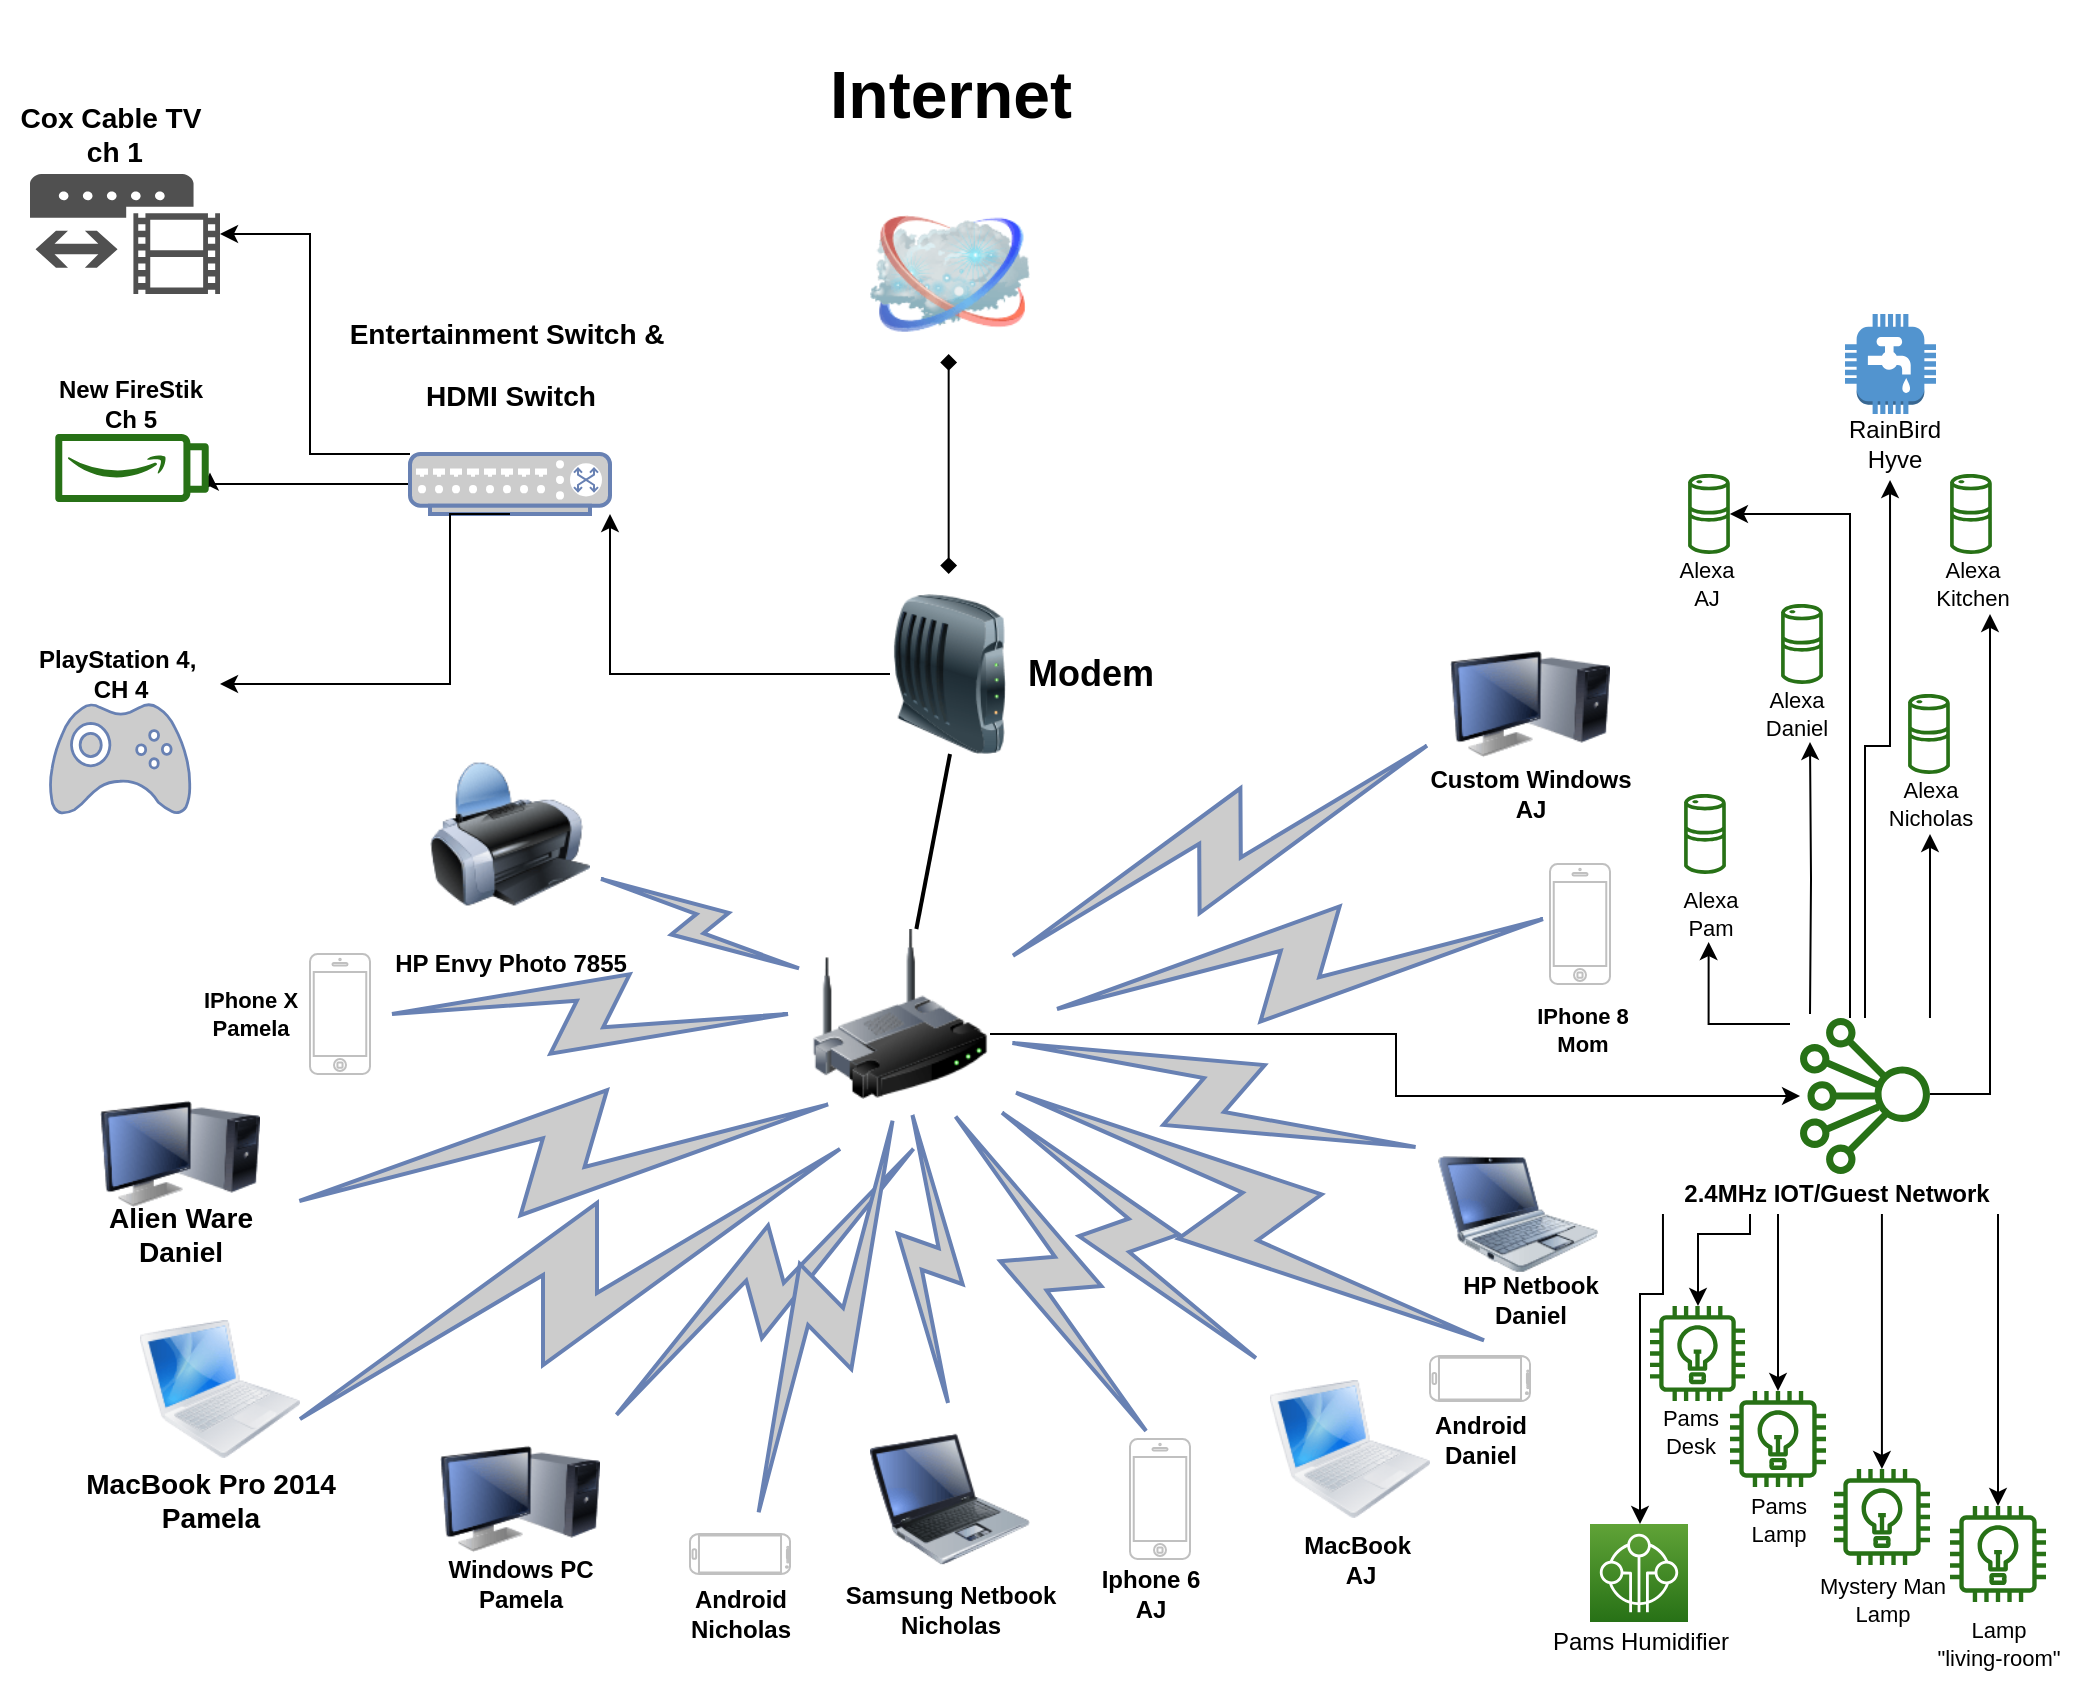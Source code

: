 <mxfile version="14.6.5" type="github">
  <diagram name="Page-1" id="55a83fd1-7818-8e21-69c5-c3457e3827bb">
    <mxGraphModel dx="868" dy="450" grid="1" gridSize="10" guides="1" tooltips="1" connect="1" arrows="1" fold="1" page="1" pageScale="1" pageWidth="1100" pageHeight="850" background="#ffffff" math="0" shadow="0">
      <root>
        <mxCell id="0" />
        <mxCell id="1" parent="0" />
        <mxCell id="69ecfefc5c41e42c-18" style="edgeStyle=none;rounded=0;html=1;labelBackgroundColor=none;endArrow=none;strokeWidth=2;fontFamily=Verdana;fontSize=22" parent="1" source="69ecfefc5c41e42c-1" edge="1">
          <mxGeometry relative="1" as="geometry">
            <mxPoint x="520" y="390" as="targetPoint" />
          </mxGeometry>
        </mxCell>
        <mxCell id="n9olnESUbjl3bB3hCqBm-99" style="edgeStyle=orthogonalEdgeStyle;rounded=0;orthogonalLoop=1;jettySize=auto;html=1;fontSize=11;" parent="1" source="69ecfefc5c41e42c-1" target="n9olnESUbjl3bB3hCqBm-83" edge="1">
          <mxGeometry relative="1" as="geometry">
            <Array as="points">
              <mxPoint x="743" y="530" />
              <mxPoint x="743" y="561" />
            </Array>
          </mxGeometry>
        </mxCell>
        <mxCell id="69ecfefc5c41e42c-1" value="" style="image;html=1;labelBackgroundColor=#ffffff;image=img/lib/clip_art/networking/Wireless_Router_128x128.png;rounded=1;shadow=0;comic=0;strokeWidth=2;fontSize=22" parent="1" vertex="1">
          <mxGeometry x="450" y="477.5" width="90" height="85" as="geometry" />
        </mxCell>
        <mxCell id="n9olnESUbjl3bB3hCqBm-50" value="" style="edgeStyle=orthogonalEdgeStyle;rounded=0;orthogonalLoop=1;jettySize=auto;html=1;verticalAlign=middle;startArrow=diamond;startFill=1;endArrow=diamond;endFill=1;" parent="1" edge="1">
          <mxGeometry relative="1" as="geometry">
            <mxPoint x="519.33" y="190" as="sourcePoint" />
            <mxPoint x="519.33" y="300" as="targetPoint" />
          </mxGeometry>
        </mxCell>
        <mxCell id="69ecfefc5c41e42c-6" value="&lt;h3 style=&quot;font-size: 12px ; line-height: 100%&quot;&gt;HP Envy Photo 7855&lt;/h3&gt;" style="image;html=1;labelBackgroundColor=#ffffff;image=img/lib/clip_art/computers/Printer_128x128.png;rounded=1;shadow=0;comic=0;strokeWidth=2;fontSize=22;align=center;" parent="1" vertex="1">
          <mxGeometry x="260" y="390" width="80" height="80" as="geometry" />
        </mxCell>
        <mxCell id="69ecfefc5c41e42c-11" value="" style="html=1;fillColor=#CCCCCC;strokeColor=#6881B3;gradientColor=none;gradientDirection=north;strokeWidth=2;shape=mxgraph.networks.comm_link_edge;html=1;labelBackgroundColor=none;endArrow=none;fontFamily=Verdana;fontSize=22;fontColor=#000000;" parent="1" target="69ecfefc5c41e42c-1" edge="1">
          <mxGeometry width="100" height="100" relative="1" as="geometry">
            <mxPoint x="340" y="450" as="sourcePoint" />
            <mxPoint x="410" y="310" as="targetPoint" />
          </mxGeometry>
        </mxCell>
        <mxCell id="69ecfefc5c41e42c-12" value="" style="html=1;fillColor=#CCCCCC;strokeColor=#6881B3;gradientColor=none;gradientDirection=north;strokeWidth=2;shape=mxgraph.networks.comm_link_edge;html=1;labelBackgroundColor=none;endArrow=none;fontFamily=Verdana;fontSize=22;fontColor=#000000;fontStyle=1;" parent="1" source="n9olnESUbjl3bB3hCqBm-35" target="69ecfefc5c41e42c-1" edge="1">
          <mxGeometry width="100" height="100" relative="1" as="geometry">
            <mxPoint x="240" y="678.125" as="sourcePoint" />
            <mxPoint x="480" y="528.043" as="targetPoint" />
            <Array as="points">
              <mxPoint x="330" y="570" />
              <mxPoint x="480" y="550" />
            </Array>
          </mxGeometry>
        </mxCell>
        <mxCell id="69ecfefc5c41e42c-14" value="" style="html=1;fillColor=#CCCCCC;strokeColor=#6881B3;gradientColor=none;gradientDirection=north;strokeWidth=2;shape=mxgraph.networks.comm_link_edge;html=1;labelBackgroundColor=none;endArrow=none;fontFamily=Verdana;fontSize=22;fontColor=#000000;" parent="1" source="n9olnESUbjl3bB3hCqBm-38" edge="1">
          <mxGeometry width="100" height="100" relative="1" as="geometry">
            <mxPoint x="544.894" y="720" as="sourcePoint" />
            <mxPoint x="510" y="580" as="targetPoint" />
            <Array as="points">
              <mxPoint x="400" y="680" />
              <mxPoint x="470" y="610" />
            </Array>
          </mxGeometry>
        </mxCell>
        <mxCell id="69ecfefc5c41e42c-15" value="" style="html=1;fillColor=#CCCCCC;strokeColor=#6881B3;gradientColor=none;gradientDirection=north;strokeWidth=2;shape=mxgraph.networks.comm_link_edge;html=1;labelBackgroundColor=none;endArrow=none;fontFamily=Verdana;fontSize=22;fontColor=#000000;exitX=0.5;exitY=0;exitDx=0;exitDy=0;" parent="1" source="n9olnESUbjl3bB3hCqBm-40" target="69ecfefc5c41e42c-1" edge="1">
          <mxGeometry width="100" height="100" relative="1" as="geometry">
            <mxPoint x="550" y="736.772" as="sourcePoint" />
            <mxPoint x="370" y="600.002" as="targetPoint" />
          </mxGeometry>
        </mxCell>
        <mxCell id="69ecfefc5c41e42c-16" value="" style="html=1;fillColor=#CCCCCC;strokeColor=#6881B3;gradientColor=none;gradientDirection=north;strokeWidth=2;shape=mxgraph.networks.comm_link_edge;html=1;labelBackgroundColor=none;endArrow=none;fontFamily=Verdana;fontSize=22;fontColor=#000000;" parent="1" source="n9olnESUbjl3bB3hCqBm-42" target="69ecfefc5c41e42c-1" edge="1">
          <mxGeometry width="100" height="100" relative="1" as="geometry">
            <mxPoint x="810" y="582.121" as="sourcePoint" />
            <mxPoint x="520" y="568.043" as="targetPoint" />
            <Array as="points" />
          </mxGeometry>
        </mxCell>
        <mxCell id="69ecfefc5c41e42c-17" value="" style="html=1;fillColor=#CCCCCC;strokeColor=#6881B3;gradientColor=none;gradientDirection=north;strokeWidth=2;shape=mxgraph.networks.comm_link_edge;html=1;labelBackgroundColor=none;endArrow=none;fontFamily=Verdana;fontSize=22;fontColor=#000000;exitX=0;exitY=0.117;exitDx=0;exitDy=0;exitPerimeter=0;" parent="1" source="n9olnESUbjl3bB3hCqBm-44" target="69ecfefc5c41e42c-1" edge="1">
          <mxGeometry width="100" height="100" relative="1" as="geometry">
            <mxPoint x="820" y="467.647" as="sourcePoint" />
            <mxPoint x="530" y="578.043" as="targetPoint" />
          </mxGeometry>
        </mxCell>
        <mxCell id="n9olnESUbjl3bB3hCqBm-1" value="" style="image;html=1;image=img/lib/clip_art/networking/Modem_128x128.png" parent="1" vertex="1">
          <mxGeometry x="480" y="310" width="80" height="80" as="geometry" />
        </mxCell>
        <mxCell id="n9olnESUbjl3bB3hCqBm-2" value="&lt;h2 style=&quot;text-align: right&quot;&gt;Modem&lt;/h2&gt;" style="text;html=1;resizable=0;autosize=1;align=center;verticalAlign=middle;points=[];fillColor=none;strokeColor=none;rounded=0;" parent="1" vertex="1">
          <mxGeometry x="550" y="325" width="80" height="50" as="geometry" />
        </mxCell>
        <mxCell id="n9olnESUbjl3bB3hCqBm-20" value="" style="edgeStyle=orthogonalEdgeStyle;rounded=0;orthogonalLoop=1;jettySize=auto;html=1;" parent="1" source="n9olnESUbjl3bB3hCqBm-4" edge="1">
          <mxGeometry relative="1" as="geometry">
            <mxPoint x="150" y="249.3" as="targetPoint" />
            <Array as="points">
              <mxPoint x="150" y="255" />
            </Array>
          </mxGeometry>
        </mxCell>
        <mxCell id="n9olnESUbjl3bB3hCqBm-4" value="" style="fontColor=#0066CC;verticalAlign=top;verticalLabelPosition=bottom;labelPosition=center;align=center;html=1;outlineConnect=0;fillColor=#CCCCCC;strokeColor=#6881B3;gradientColor=none;gradientDirection=north;strokeWidth=2;shape=mxgraph.networks.switch;" parent="1" vertex="1">
          <mxGeometry x="250" y="240" width="100" height="30" as="geometry" />
        </mxCell>
        <mxCell id="n9olnESUbjl3bB3hCqBm-16" value="" style="edgeStyle=orthogonalEdgeStyle;rounded=0;orthogonalLoop=1;jettySize=auto;html=1;exitX=0.5;exitY=1;exitDx=0;exitDy=0;exitPerimeter=0;" parent="1" source="n9olnESUbjl3bB3hCqBm-4" target="n9olnESUbjl3bB3hCqBm-15" edge="1">
          <mxGeometry relative="1" as="geometry">
            <mxPoint x="300" y="280" as="sourcePoint" />
            <Array as="points">
              <mxPoint x="270" y="270" />
              <mxPoint x="270" y="355" />
            </Array>
          </mxGeometry>
        </mxCell>
        <mxCell id="n9olnESUbjl3bB3hCqBm-28" value="" style="edgeStyle=orthogonalEdgeStyle;rounded=0;orthogonalLoop=1;jettySize=auto;html=1;" parent="1" source="n9olnESUbjl3bB3hCqBm-4" target="n9olnESUbjl3bB3hCqBm-25" edge="1">
          <mxGeometry relative="1" as="geometry">
            <mxPoint x="300" y="75" as="targetPoint" />
            <Array as="points">
              <mxPoint x="200" y="240" />
              <mxPoint x="200" y="130" />
            </Array>
          </mxGeometry>
        </mxCell>
        <mxCell id="n9olnESUbjl3bB3hCqBm-5" value="&lt;h3&gt;Entertainment Switch &amp;amp;&amp;nbsp;&lt;/h3&gt;&lt;h3&gt;HDMI Switch&lt;/h3&gt;" style="text;html=1;resizable=0;autosize=1;align=center;verticalAlign=middle;points=[];fillColor=none;strokeColor=none;rounded=0;" parent="1" vertex="1">
          <mxGeometry x="210" y="155" width="180" height="80" as="geometry" />
        </mxCell>
        <mxCell id="n9olnESUbjl3bB3hCqBm-11" value="" style="edgeStyle=orthogonalEdgeStyle;rounded=0;orthogonalLoop=1;jettySize=auto;html=1;" parent="1" source="n9olnESUbjl3bB3hCqBm-8" target="n9olnESUbjl3bB3hCqBm-4" edge="1">
          <mxGeometry relative="1" as="geometry">
            <Array as="points">
              <mxPoint x="350" y="350" />
            </Array>
          </mxGeometry>
        </mxCell>
        <mxCell id="n9olnESUbjl3bB3hCqBm-8" value="&lt;h3&gt;&lt;br&gt;&lt;/h3&gt;" style="text;html=1;resizable=0;autosize=1;align=center;verticalAlign=middle;points=[];fillColor=none;strokeColor=none;rounded=0;" parent="1" vertex="1">
          <mxGeometry x="490" y="325" width="20" height="50" as="geometry" />
        </mxCell>
        <mxCell id="n9olnESUbjl3bB3hCqBm-10" value="&lt;h3&gt;&lt;br&gt;&lt;/h3&gt;" style="text;html=1;resizable=0;autosize=1;align=center;verticalAlign=middle;points=[];fillColor=none;strokeColor=none;rounded=0;" parent="1" vertex="1">
          <mxGeometry x="390" y="325" width="20" height="50" as="geometry" />
        </mxCell>
        <mxCell id="n9olnESUbjl3bB3hCqBm-13" value="" style="fontColor=#0066CC;verticalAlign=top;verticalLabelPosition=bottom;labelPosition=center;align=center;html=1;outlineConnect=0;fillColor=#CCCCCC;strokeColor=#6881B3;gradientColor=none;gradientDirection=north;strokeWidth=2;shape=mxgraph.networks.gamepad;" parent="1" vertex="1">
          <mxGeometry x="70" y="365" width="70" height="55" as="geometry" />
        </mxCell>
        <mxCell id="n9olnESUbjl3bB3hCqBm-15" value="&lt;h4&gt;PlayStation 4,&amp;nbsp;&lt;br&gt;CH 4&lt;/h4&gt;" style="text;html=1;resizable=0;autosize=1;align=center;verticalAlign=middle;points=[];fillColor=none;strokeColor=none;rounded=0;" parent="1" vertex="1">
          <mxGeometry x="55" y="315" width="100" height="70" as="geometry" />
        </mxCell>
        <mxCell id="n9olnESUbjl3bB3hCqBm-22" value="" style="outlineConnect=0;fontColor=#232F3E;gradientColor=none;fillColor=#277116;strokeColor=none;dashed=0;verticalLabelPosition=bottom;verticalAlign=top;align=center;html=1;fontSize=12;fontStyle=0;aspect=fixed;pointerEvents=1;shape=mxgraph.aws4.firetv_stick;" parent="1" vertex="1">
          <mxGeometry x="72" y="230" width="78" height="34" as="geometry" />
        </mxCell>
        <mxCell id="n9olnESUbjl3bB3hCqBm-23" value="&lt;h4&gt;&lt;/h4&gt;&lt;h4&gt;New FireStik&lt;br&gt;Ch 5&lt;/h4&gt;" style="text;html=1;resizable=0;autosize=1;align=center;verticalAlign=middle;points=[];fillColor=none;strokeColor=none;rounded=0;" parent="1" vertex="1">
          <mxGeometry x="65" y="180" width="90" height="70" as="geometry" />
        </mxCell>
        <mxCell id="n9olnESUbjl3bB3hCqBm-25" value="" style="pointerEvents=1;shadow=0;dashed=0;html=1;strokeColor=none;fillColor=#505050;labelPosition=center;verticalLabelPosition=bottom;verticalAlign=top;outlineConnect=0;align=center;shape=mxgraph.office.devices.video_gateway;" parent="1" vertex="1">
          <mxGeometry x="60" y="100" width="95" height="60" as="geometry" />
        </mxCell>
        <mxCell id="n9olnESUbjl3bB3hCqBm-26" value="&lt;h3&gt;Cox Cable TV&lt;br&gt;&amp;nbsp;ch 1&lt;/h3&gt;" style="text;html=1;resizable=0;autosize=1;align=center;verticalAlign=middle;points=[];fillColor=none;strokeColor=none;rounded=0;" parent="1" vertex="1">
          <mxGeometry x="45" y="50" width="110" height="60" as="geometry" />
        </mxCell>
        <mxCell id="n9olnESUbjl3bB3hCqBm-33" value="" style="image;html=1;image=img/lib/clip_art/computers/Monitor_Tower_128x128.png;align=center;" parent="1" vertex="1">
          <mxGeometry x="95" y="550" width="80" height="80" as="geometry" />
        </mxCell>
        <mxCell id="n9olnESUbjl3bB3hCqBm-35" value="&lt;h3&gt;Alien Ware&lt;br&gt;Daniel&lt;/h3&gt;" style="text;html=1;resizable=0;autosize=1;align=center;verticalAlign=middle;points=[];fillColor=none;strokeColor=none;rounded=0;" parent="1" vertex="1">
          <mxGeometry x="90" y="600" width="90" height="60" as="geometry" />
        </mxCell>
        <mxCell id="n9olnESUbjl3bB3hCqBm-36" value="" style="image;html=1;image=img/lib/clip_art/computers/MacBook_128x128.png;align=center;" parent="1" vertex="1">
          <mxGeometry x="115" y="667.5" width="80" height="80" as="geometry" />
        </mxCell>
        <mxCell id="n9olnESUbjl3bB3hCqBm-37" value="&lt;h3&gt;MacBook Pro 2014&lt;br&gt;Pamela&lt;/h3&gt;" style="text;html=1;resizable=0;autosize=1;align=center;verticalAlign=middle;points=[];fillColor=none;strokeColor=none;rounded=0;" parent="1" vertex="1">
          <mxGeometry x="80" y="732.5" width="140" height="60" as="geometry" />
        </mxCell>
        <mxCell id="n9olnESUbjl3bB3hCqBm-38" value="" style="image;html=1;image=img/lib/clip_art/computers/Monitor_Tower_128x128.png;align=center;" parent="1" vertex="1">
          <mxGeometry x="265" y="722.5" width="80" height="80" as="geometry" />
        </mxCell>
        <mxCell id="n9olnESUbjl3bB3hCqBm-39" value="&lt;h4&gt;Windows PC&lt;br&gt;Pamela&lt;/h4&gt;" style="text;html=1;resizable=0;autosize=1;align=center;verticalAlign=middle;points=[];fillColor=none;strokeColor=none;rounded=0;" parent="1" vertex="1">
          <mxGeometry x="260" y="770" width="90" height="70" as="geometry" />
        </mxCell>
        <mxCell id="n9olnESUbjl3bB3hCqBm-40" value="" style="image;html=1;image=img/lib/clip_art/computers/Laptop_128x128.png;align=center;" parent="1" vertex="1">
          <mxGeometry x="480" y="722.5" width="80" height="80" as="geometry" />
        </mxCell>
        <mxCell id="n9olnESUbjl3bB3hCqBm-41" value="&lt;h4&gt;Samsung Netbook&lt;br&gt;Nicholas&lt;/h4&gt;" style="text;html=1;resizable=0;autosize=1;align=center;verticalAlign=middle;points=[];fillColor=none;strokeColor=none;rounded=0;" parent="1" vertex="1">
          <mxGeometry x="460" y="782.5" width="120" height="70" as="geometry" />
        </mxCell>
        <mxCell id="n9olnESUbjl3bB3hCqBm-42" value="" style="image;html=1;image=img/lib/clip_art/computers/MacBook_128x128.png;align=center;" parent="1" vertex="1">
          <mxGeometry x="680" y="697.5" width="80" height="80" as="geometry" />
        </mxCell>
        <mxCell id="n9olnESUbjl3bB3hCqBm-43" value="&lt;h4&gt;MacBook&amp;nbsp;&lt;br&gt;AJ&lt;/h4&gt;" style="text;html=1;resizable=0;autosize=1;align=center;verticalAlign=middle;points=[];fillColor=none;strokeColor=none;rounded=0;" parent="1" vertex="1">
          <mxGeometry x="690" y="757.5" width="70" height="70" as="geometry" />
        </mxCell>
        <mxCell id="n9olnESUbjl3bB3hCqBm-44" value="" style="image;html=1;image=img/lib/clip_art/computers/Netbook_128x128.png;align=center;" parent="1" vertex="1">
          <mxGeometry x="764" y="580" width="80" height="80" as="geometry" />
        </mxCell>
        <mxCell id="n9olnESUbjl3bB3hCqBm-45" value="&lt;h4&gt;HP Netbook&lt;br&gt;Daniel&lt;/h4&gt;" style="text;html=1;resizable=0;autosize=1;align=center;verticalAlign=middle;points=[];fillColor=none;strokeColor=none;rounded=0;" parent="1" vertex="1">
          <mxGeometry x="770" y="627.5" width="80" height="70" as="geometry" />
        </mxCell>
        <mxCell id="n9olnESUbjl3bB3hCqBm-46" value="" style="html=1;fillColor=#CCCCCC;strokeColor=#6881B3;gradientColor=none;gradientDirection=north;strokeWidth=2;shape=mxgraph.networks.comm_link_edge;html=1;labelBackgroundColor=none;endArrow=none;fontFamily=Verdana;fontSize=22;fontColor=#000000;" parent="1" target="69ecfefc5c41e42c-1" edge="1">
          <mxGeometry width="100" height="100" relative="1" as="geometry">
            <mxPoint x="770" y="380" as="sourcePoint" />
            <mxPoint x="540" y="485.003" as="targetPoint" />
            <Array as="points">
              <mxPoint x="630" y="450" />
            </Array>
          </mxGeometry>
        </mxCell>
        <mxCell id="n9olnESUbjl3bB3hCqBm-47" value="" style="image;html=1;image=img/lib/clip_art/computers/Monitor_Tower_128x128.png;align=center;" parent="1" vertex="1">
          <mxGeometry x="770" y="325" width="80" height="80" as="geometry" />
        </mxCell>
        <mxCell id="n9olnESUbjl3bB3hCqBm-48" value="&lt;h4&gt;Custom Windows&lt;br&gt;AJ&lt;/h4&gt;" style="text;html=1;resizable=0;autosize=1;align=center;verticalAlign=middle;points=[];fillColor=none;strokeColor=none;rounded=0;" parent="1" vertex="1">
          <mxGeometry x="750" y="375" width="120" height="70" as="geometry" />
        </mxCell>
        <mxCell id="n9olnESUbjl3bB3hCqBm-49" value="&lt;h2&gt;Internet&lt;/h2&gt;" style="image;html=1;labelBackgroundColor=#ffffff;image=img/lib/clip_art/networking/Cloud_128x128.png;rounded=1;shadow=0;comic=0;strokeWidth=2;fontSize=22;labelPosition=center;verticalLabelPosition=top;align=center;verticalAlign=bottom;" parent="1" vertex="1">
          <mxGeometry x="480" y="110" width="80" height="80" as="geometry" />
        </mxCell>
        <mxCell id="n9olnESUbjl3bB3hCqBm-53" value="" style="html=1;fillColor=#CCCCCC;strokeColor=#6881B3;gradientColor=none;gradientDirection=north;strokeWidth=2;shape=mxgraph.networks.comm_link_edge;html=1;labelBackgroundColor=none;endArrow=none;fontFamily=Verdana;fontSize=22;fontColor=#000000;entryX=0;entryY=0.5;entryDx=0;entryDy=0;" parent="1" target="69ecfefc5c41e42c-1" edge="1">
          <mxGeometry width="100" height="100" relative="1" as="geometry">
            <mxPoint x="230" y="520" as="sourcePoint" />
            <mxPoint x="470" y="539.999" as="targetPoint" />
            <Array as="points">
              <mxPoint x="240" y="579.21" />
            </Array>
          </mxGeometry>
        </mxCell>
        <mxCell id="n9olnESUbjl3bB3hCqBm-54" value="" style="html=1;verticalLabelPosition=bottom;labelBackgroundColor=#ffffff;verticalAlign=top;shadow=0;dashed=0;strokeWidth=1;shape=mxgraph.ios7.misc.iphone;strokeColor=#c0c0c0;align=center;" parent="1" vertex="1">
          <mxGeometry x="200" y="490" width="30" height="60" as="geometry" />
        </mxCell>
        <mxCell id="n9olnESUbjl3bB3hCqBm-55" value="&lt;h4 style=&quot;font-size: 11px&quot;&gt;&lt;font style=&quot;font-size: 11px&quot;&gt;IPhone X&lt;br&gt;&lt;/font&gt;&lt;font style=&quot;font-size: 11px&quot;&gt;Pamela&lt;/font&gt;&lt;/h4&gt;" style="text;html=1;resizable=0;autosize=1;align=center;verticalAlign=middle;points=[];fillColor=none;strokeColor=none;rounded=0;" parent="1" vertex="1">
          <mxGeometry x="140" y="490" width="60" height="60" as="geometry" />
        </mxCell>
        <mxCell id="n9olnESUbjl3bB3hCqBm-56" value="" style="html=1;fillColor=#CCCCCC;strokeColor=#6881B3;gradientColor=none;gradientDirection=north;strokeWidth=2;shape=mxgraph.networks.comm_link_edge;html=1;labelBackgroundColor=none;endArrow=none;fontFamily=Verdana;fontSize=22;fontColor=#000000;fontStyle=1;" parent="1" edge="1">
          <mxGeometry width="100" height="100" relative="1" as="geometry">
            <mxPoint x="180" y="730" as="sourcePoint" />
            <mxPoint x="480" y="580" as="targetPoint" />
            <Array as="points">
              <mxPoint x="230" y="670" />
              <mxPoint x="270" y="680" />
              <mxPoint x="340" y="660" />
              <mxPoint x="390" y="650" />
              <mxPoint x="480" y="570" />
              <mxPoint x="470" y="570" />
            </Array>
          </mxGeometry>
        </mxCell>
        <mxCell id="n9olnESUbjl3bB3hCqBm-57" value="" style="html=1;fillColor=#CCCCCC;strokeColor=#6881B3;gradientColor=none;gradientDirection=north;strokeWidth=2;shape=mxgraph.networks.comm_link_edge;html=1;labelBackgroundColor=none;endArrow=none;fontFamily=Verdana;fontSize=22;fontColor=#000000;entryX=0.5;entryY=1;entryDx=0;entryDy=0;exitX=0;exitY=0.388;exitDx=0;exitDy=0;exitPerimeter=0;" parent="1" source="n9olnESUbjl3bB3hCqBm-58" target="69ecfefc5c41e42c-1" edge="1">
          <mxGeometry width="100" height="100" relative="1" as="geometry">
            <mxPoint x="400" y="850" as="sourcePoint" />
            <mxPoint x="591.663" y="590" as="targetPoint" />
            <Array as="points">
              <mxPoint x="481.663" y="690" />
              <mxPoint x="551.663" y="620" />
            </Array>
          </mxGeometry>
        </mxCell>
        <mxCell id="n9olnESUbjl3bB3hCqBm-58" value="" style="verticalLabelPosition=bottom;verticalAlign=top;html=1;shadow=0;dashed=0;strokeWidth=1;shape=mxgraph.android.phone2;strokeColor=#c0c0c0;direction=south;align=center;" parent="1" vertex="1">
          <mxGeometry x="390" y="780" width="50" height="20" as="geometry" />
        </mxCell>
        <mxCell id="n9olnESUbjl3bB3hCqBm-60" value="&lt;h4&gt;Android&lt;br&gt;Nicholas&lt;/h4&gt;" style="text;html=1;resizable=0;autosize=1;align=center;verticalAlign=middle;points=[];fillColor=none;strokeColor=none;rounded=0;" parent="1" vertex="1">
          <mxGeometry x="380" y="785" width="70" height="70" as="geometry" />
        </mxCell>
        <mxCell id="n9olnESUbjl3bB3hCqBm-61" value="" style="html=1;verticalLabelPosition=bottom;labelBackgroundColor=#ffffff;verticalAlign=top;shadow=0;dashed=0;strokeWidth=1;shape=mxgraph.ios7.misc.iphone;strokeColor=#c0c0c0;align=center;" parent="1" vertex="1">
          <mxGeometry x="610" y="732.5" width="30" height="60" as="geometry" />
        </mxCell>
        <mxCell id="n9olnESUbjl3bB3hCqBm-62" value="" style="html=1;fillColor=#CCCCCC;strokeColor=#6881B3;gradientColor=none;gradientDirection=north;strokeWidth=2;shape=mxgraph.networks.comm_link_edge;html=1;labelBackgroundColor=none;endArrow=none;fontFamily=Verdana;fontSize=22;fontColor=#000000;exitX=0.444;exitY=0.078;exitDx=0;exitDy=0;exitPerimeter=0;entryX=0.75;entryY=1;entryDx=0;entryDy=0;" parent="1" source="n9olnESUbjl3bB3hCqBm-61" target="69ecfefc5c41e42c-1" edge="1">
          <mxGeometry width="100" height="100" relative="1" as="geometry">
            <mxPoint x="770" y="605" as="sourcePoint" />
            <mxPoint x="530" y="580" as="targetPoint" />
            <Array as="points">
              <mxPoint x="620" y="750" />
            </Array>
          </mxGeometry>
        </mxCell>
        <mxCell id="n9olnESUbjl3bB3hCqBm-63" value="&lt;h4&gt;Iphone 6&lt;br&gt;AJ&lt;/h4&gt;" style="text;html=1;resizable=0;autosize=1;align=center;verticalAlign=middle;points=[];fillColor=none;strokeColor=none;rounded=0;" parent="1" vertex="1">
          <mxGeometry x="590" y="775" width="60" height="70" as="geometry" />
        </mxCell>
        <mxCell id="n9olnESUbjl3bB3hCqBm-65" value="" style="verticalLabelPosition=bottom;verticalAlign=top;html=1;shadow=0;dashed=0;strokeWidth=1;shape=mxgraph.android.phone2;strokeColor=#c0c0c0;direction=south;align=center;" parent="1" vertex="1">
          <mxGeometry x="760" y="691" width="50" height="22.5" as="geometry" />
        </mxCell>
        <mxCell id="n9olnESUbjl3bB3hCqBm-66" value="" style="html=1;fillColor=#CCCCCC;strokeColor=#6881B3;gradientColor=none;gradientDirection=north;strokeWidth=2;shape=mxgraph.networks.comm_link_edge;html=1;labelBackgroundColor=none;endArrow=none;fontFamily=Verdana;fontSize=22;fontColor=#000000;entryX=1;entryY=0.882;entryDx=0;entryDy=0;entryPerimeter=0;" parent="1" target="69ecfefc5c41e42c-1" edge="1">
          <mxGeometry width="100" height="100" relative="1" as="geometry">
            <mxPoint x="800" y="690" as="sourcePoint" />
            <mxPoint x="850" y="400" as="targetPoint" />
            <Array as="points">
              <mxPoint x="816.663" y="520" />
              <mxPoint x="886.663" y="450" />
            </Array>
          </mxGeometry>
        </mxCell>
        <mxCell id="n9olnESUbjl3bB3hCqBm-67" value="&lt;h4&gt;Android&lt;br&gt;Daniel&lt;/h4&gt;" style="text;html=1;resizable=0;autosize=1;align=center;verticalAlign=middle;points=[];fillColor=none;strokeColor=none;rounded=0;" parent="1" vertex="1">
          <mxGeometry x="755" y="697.5" width="60" height="70" as="geometry" />
        </mxCell>
        <mxCell id="n9olnESUbjl3bB3hCqBm-68" value="" style="html=1;fillColor=#CCCCCC;strokeColor=#6881B3;gradientColor=none;gradientDirection=north;strokeWidth=2;shape=mxgraph.networks.comm_link_edge;html=1;labelBackgroundColor=none;endArrow=none;fontFamily=Verdana;fontSize=22;fontColor=#000000;" parent="1" edge="1">
          <mxGeometry width="100" height="100" relative="1" as="geometry">
            <mxPoint x="830" y="470" as="sourcePoint" />
            <mxPoint x="560" y="520" as="targetPoint" />
            <Array as="points">
              <mxPoint x="640" y="485" />
            </Array>
          </mxGeometry>
        </mxCell>
        <mxCell id="n9olnESUbjl3bB3hCqBm-70" value="&lt;h4&gt;IPhone 8&lt;br&gt;Mom&lt;/h4&gt;" style="edgeLabel;html=1;align=center;verticalAlign=middle;resizable=0;points=[];" parent="n9olnESUbjl3bB3hCqBm-68" vertex="1" connectable="0">
          <mxGeometry x="-0.412" y="14" relative="1" as="geometry">
            <mxPoint x="86" y="37" as="offset" />
          </mxGeometry>
        </mxCell>
        <mxCell id="n9olnESUbjl3bB3hCqBm-69" value="" style="html=1;verticalLabelPosition=bottom;labelBackgroundColor=#ffffff;verticalAlign=top;shadow=0;dashed=0;strokeWidth=1;shape=mxgraph.ios7.misc.iphone;strokeColor=#c0c0c0;align=center;" parent="1" vertex="1">
          <mxGeometry x="820" y="445" width="30" height="60" as="geometry" />
        </mxCell>
        <mxCell id="n9olnESUbjl3bB3hCqBm-89" style="edgeStyle=orthogonalEdgeStyle;rounded=0;orthogonalLoop=1;jettySize=auto;html=1;" parent="1" target="n9olnESUbjl3bB3hCqBm-72" edge="1">
          <mxGeometry relative="1" as="geometry">
            <mxPoint x="934" y="620" as="sourcePoint" />
            <Array as="points">
              <mxPoint x="934" y="620" />
              <mxPoint x="934" y="620" />
            </Array>
          </mxGeometry>
        </mxCell>
        <mxCell id="n9olnESUbjl3bB3hCqBm-72" value="" style="outlineConnect=0;fontColor=#232F3E;gradientColor=none;fillColor=#277116;strokeColor=none;dashed=0;verticalLabelPosition=bottom;verticalAlign=top;align=center;html=1;fontSize=12;fontStyle=0;aspect=fixed;pointerEvents=1;shape=mxgraph.aws4.lightbulb;" parent="1" vertex="1">
          <mxGeometry x="910" y="708.5" width="48" height="48" as="geometry" />
        </mxCell>
        <mxCell id="n9olnESUbjl3bB3hCqBm-88" style="edgeStyle=orthogonalEdgeStyle;rounded=0;orthogonalLoop=1;jettySize=auto;html=1;" parent="1" target="n9olnESUbjl3bB3hCqBm-73" edge="1">
          <mxGeometry relative="1" as="geometry">
            <mxPoint x="920" y="620" as="sourcePoint" />
            <Array as="points">
              <mxPoint x="920" y="630" />
              <mxPoint x="894" y="630" />
            </Array>
          </mxGeometry>
        </mxCell>
        <mxCell id="n9olnESUbjl3bB3hCqBm-73" value="" style="outlineConnect=0;fontColor=#232F3E;gradientColor=none;fillColor=#277116;strokeColor=none;dashed=0;verticalLabelPosition=bottom;verticalAlign=top;align=center;html=1;fontSize=12;fontStyle=0;aspect=fixed;pointerEvents=1;shape=mxgraph.aws4.lightbulb;" parent="1" vertex="1">
          <mxGeometry x="870" y="666" width="47.5" height="47.5" as="geometry" />
        </mxCell>
        <mxCell id="n9olnESUbjl3bB3hCqBm-90" style="edgeStyle=orthogonalEdgeStyle;rounded=0;orthogonalLoop=1;jettySize=auto;html=1;exitX=0.638;exitY=1;exitDx=0;exitDy=0;exitPerimeter=0;" parent="1" source="n9olnESUbjl3bB3hCqBm-85" target="n9olnESUbjl3bB3hCqBm-74" edge="1">
          <mxGeometry relative="1" as="geometry">
            <mxPoint x="963" y="620" as="sourcePoint" />
            <Array as="points" />
          </mxGeometry>
        </mxCell>
        <mxCell id="n9olnESUbjl3bB3hCqBm-74" value="" style="outlineConnect=0;fontColor=#232F3E;gradientColor=none;fillColor=#277116;strokeColor=none;dashed=0;verticalLabelPosition=bottom;verticalAlign=top;align=center;html=1;fontSize=12;fontStyle=0;aspect=fixed;pointerEvents=1;shape=mxgraph.aws4.lightbulb;" parent="1" vertex="1">
          <mxGeometry x="962" y="747.5" width="48" height="48" as="geometry" />
        </mxCell>
        <mxCell id="n9olnESUbjl3bB3hCqBm-75" value="" style="outlineConnect=0;fontColor=#232F3E;gradientColor=none;fillColor=#277116;strokeColor=none;dashed=0;verticalLabelPosition=bottom;verticalAlign=top;align=center;html=1;fontSize=12;fontStyle=0;aspect=fixed;pointerEvents=1;shape=mxgraph.aws4.lightbulb;" parent="1" vertex="1">
          <mxGeometry x="1020" y="766" width="48" height="48" as="geometry" />
        </mxCell>
        <mxCell id="n9olnESUbjl3bB3hCqBm-107" value="" style="edgeStyle=orthogonalEdgeStyle;rounded=0;orthogonalLoop=1;jettySize=auto;html=1;fontSize=11;entryX=0.483;entryY=0.967;entryDx=0;entryDy=0;entryPerimeter=0;" parent="1" target="n9olnESUbjl3bB3hCqBm-117" edge="1">
          <mxGeometry relative="1" as="geometry">
            <mxPoint x="940" y="525" as="sourcePoint" />
            <mxPoint x="899" y="490" as="targetPoint" />
            <Array as="points">
              <mxPoint x="899" y="525" />
            </Array>
          </mxGeometry>
        </mxCell>
        <mxCell id="n9olnESUbjl3bB3hCqBm-79" value="" style="outlineConnect=0;fontColor=#232F3E;gradientColor=none;fillColor=#277116;strokeColor=none;dashed=0;verticalLabelPosition=bottom;verticalAlign=top;align=center;html=1;fontSize=12;fontStyle=0;aspect=fixed;pointerEvents=1;shape=mxgraph.aws4.echo;" parent="1" vertex="1">
          <mxGeometry x="887" y="410.02" width="21" height="39.95" as="geometry" />
        </mxCell>
        <mxCell id="n9olnESUbjl3bB3hCqBm-80" value="" style="outlineConnect=0;fontColor=#232F3E;gradientColor=none;fillColor=#277116;strokeColor=none;dashed=0;verticalLabelPosition=bottom;verticalAlign=top;align=center;html=1;fontSize=12;fontStyle=0;aspect=fixed;pointerEvents=1;shape=mxgraph.aws4.echo;" parent="1" vertex="1">
          <mxGeometry x="999" y="360" width="21" height="39.95" as="geometry" />
        </mxCell>
        <mxCell id="n9olnESUbjl3bB3hCqBm-101" value="" style="edgeStyle=orthogonalEdgeStyle;rounded=0;orthogonalLoop=1;jettySize=auto;html=1;fontSize=11;exitX=-0.006;exitY=1;exitDx=0;exitDy=0;exitPerimeter=0;" parent="1" source="n9olnESUbjl3bB3hCqBm-85" target="n9olnESUbjl3bB3hCqBm-81" edge="1">
          <mxGeometry relative="1" as="geometry">
            <Array as="points">
              <mxPoint x="877" y="660" />
              <mxPoint x="865" y="660" />
            </Array>
          </mxGeometry>
        </mxCell>
        <mxCell id="n9olnESUbjl3bB3hCqBm-81" value="" style="points=[[0,0,0],[0.25,0,0],[0.5,0,0],[0.75,0,0],[1,0,0],[0,1,0],[0.25,1,0],[0.5,1,0],[0.75,1,0],[1,1,0],[0,0.25,0],[0,0.5,0],[0,0.75,0],[1,0.25,0],[1,0.5,0],[1,0.75,0]];outlineConnect=0;fontColor=#232F3E;gradientColor=#60A337;gradientDirection=north;fillColor=#277116;strokeColor=#ffffff;dashed=0;verticalLabelPosition=bottom;verticalAlign=top;align=center;html=1;fontSize=12;fontStyle=0;aspect=fixed;shape=mxgraph.aws4.resourceIcon;resIcon=mxgraph.aws4.internet_of_things;" parent="1" vertex="1">
          <mxGeometry x="840" y="775" width="49" height="49" as="geometry" />
        </mxCell>
        <mxCell id="n9olnESUbjl3bB3hCqBm-83" value="" style="outlineConnect=0;fontColor=#232F3E;gradientColor=none;fillColor=#277116;strokeColor=none;dashed=0;verticalLabelPosition=bottom;verticalAlign=top;align=center;html=1;fontSize=12;fontStyle=0;aspect=fixed;pointerEvents=1;shape=mxgraph.aws4.iot_analytics_channel;" parent="1" vertex="1">
          <mxGeometry x="945" y="522" width="65" height="78" as="geometry" />
        </mxCell>
        <mxCell id="n9olnESUbjl3bB3hCqBm-87" value="Pams Humidifier" style="text;html=1;resizable=0;autosize=1;align=center;verticalAlign=middle;points=[];fillColor=none;strokeColor=none;rounded=0;" parent="1" vertex="1">
          <mxGeometry x="815" y="824" width="100" height="20" as="geometry" />
        </mxCell>
        <mxCell id="n9olnESUbjl3bB3hCqBm-92" value="Pams&lt;br style=&quot;font-size: 11px;&quot;&gt;Desk" style="text;html=1;resizable=0;autosize=1;align=center;verticalAlign=middle;points=[];fillColor=none;strokeColor=none;rounded=0;fontSize=11;" parent="1" vertex="1">
          <mxGeometry x="870" y="713.5" width="40" height="30" as="geometry" />
        </mxCell>
        <mxCell id="n9olnESUbjl3bB3hCqBm-93" value="Pams&lt;br style=&quot;font-size: 11px&quot;&gt;Lamp" style="text;html=1;resizable=0;autosize=1;align=center;verticalAlign=middle;points=[];fillColor=none;strokeColor=none;rounded=0;fontSize=11;" parent="1" vertex="1">
          <mxGeometry x="914" y="757.5" width="40" height="30" as="geometry" />
        </mxCell>
        <mxCell id="n9olnESUbjl3bB3hCqBm-94" value="Mystery Man&lt;br&gt;Lamp" style="text;html=1;resizable=0;autosize=1;align=center;verticalAlign=middle;points=[];fillColor=none;strokeColor=none;rounded=0;fontSize=11;" parent="1" vertex="1">
          <mxGeometry x="946" y="797.5" width="80" height="30" as="geometry" />
        </mxCell>
        <mxCell id="n9olnESUbjl3bB3hCqBm-95" value="Lamp&lt;br&gt;&quot;living-room&quot;" style="text;html=1;resizable=0;autosize=1;align=center;verticalAlign=middle;points=[];fillColor=none;strokeColor=none;rounded=0;fontSize=11;" parent="1" vertex="1">
          <mxGeometry x="1004" y="820" width="80" height="30" as="geometry" />
        </mxCell>
        <mxCell id="n9olnESUbjl3bB3hCqBm-122" value="" style="edgeStyle=orthogonalEdgeStyle;rounded=0;orthogonalLoop=1;jettySize=auto;html=1;fontSize=11;" parent="1" source="n9olnESUbjl3bB3hCqBm-85" target="n9olnESUbjl3bB3hCqBm-75" edge="1">
          <mxGeometry relative="1" as="geometry">
            <Array as="points">
              <mxPoint x="1044" y="680" />
              <mxPoint x="1044" y="680" />
            </Array>
          </mxGeometry>
        </mxCell>
        <mxCell id="n9olnESUbjl3bB3hCqBm-85" value="2.4MHz IOT/Guest Network" style="text;html=1;resizable=0;autosize=1;align=center;verticalAlign=middle;points=[];fillColor=none;strokeColor=none;rounded=0;fontStyle=1" parent="1" vertex="1">
          <mxGeometry x="877.5" y="600" width="170" height="20" as="geometry" />
        </mxCell>
        <mxCell id="n9olnESUbjl3bB3hCqBm-115" value="" style="edgeStyle=orthogonalEdgeStyle;rounded=0;orthogonalLoop=1;jettySize=auto;html=1;fontSize=11;exitX=0.65;exitY=0.968;exitDx=0;exitDy=0;exitPerimeter=0;entryX=0.65;entryY=0.968;entryDx=0;entryDy=0;entryPerimeter=0;" parent="1" target="n9olnESUbjl3bB3hCqBm-114" edge="1">
          <mxGeometry relative="1" as="geometry">
            <mxPoint x="950" y="520" as="sourcePoint" />
            <Array as="points" />
          </mxGeometry>
        </mxCell>
        <mxCell id="n9olnESUbjl3bB3hCqBm-103" value="" style="outlineConnect=0;fontColor=#232F3E;gradientColor=none;fillColor=#277116;strokeColor=none;dashed=0;verticalLabelPosition=bottom;verticalAlign=top;align=center;html=1;fontSize=12;fontStyle=0;aspect=fixed;pointerEvents=1;shape=mxgraph.aws4.echo;" parent="1" vertex="1">
          <mxGeometry x="935.5" y="315" width="21" height="39.95" as="geometry" />
        </mxCell>
        <mxCell id="n9olnESUbjl3bB3hCqBm-104" value="" style="outlineConnect=0;fontColor=#232F3E;gradientColor=none;fillColor=#277116;strokeColor=none;dashed=0;verticalLabelPosition=bottom;verticalAlign=top;align=center;html=1;fontSize=12;fontStyle=0;aspect=fixed;pointerEvents=1;shape=mxgraph.aws4.echo;" parent="1" vertex="1">
          <mxGeometry x="1020" y="250" width="21" height="39.95" as="geometry" />
        </mxCell>
        <mxCell id="n9olnESUbjl3bB3hCqBm-106" value="" style="edgeStyle=orthogonalEdgeStyle;rounded=0;orthogonalLoop=1;jettySize=auto;html=1;fontSize=11;" parent="1" source="n9olnESUbjl3bB3hCqBm-83" target="n9olnESUbjl3bB3hCqBm-105" edge="1">
          <mxGeometry relative="1" as="geometry">
            <Array as="points">
              <mxPoint x="970" y="270" />
            </Array>
          </mxGeometry>
        </mxCell>
        <mxCell id="n9olnESUbjl3bB3hCqBm-105" value="" style="outlineConnect=0;fontColor=#232F3E;gradientColor=none;fillColor=#277116;strokeColor=none;dashed=0;verticalLabelPosition=bottom;verticalAlign=top;align=center;html=1;fontSize=12;fontStyle=0;aspect=fixed;pointerEvents=1;shape=mxgraph.aws4.echo;" parent="1" vertex="1">
          <mxGeometry x="889" y="250" width="21" height="39.95" as="geometry" />
        </mxCell>
        <mxCell id="n9olnESUbjl3bB3hCqBm-116" value="" style="edgeStyle=orthogonalEdgeStyle;rounded=0;orthogonalLoop=1;jettySize=auto;html=1;fontSize=11;" parent="1" source="n9olnESUbjl3bB3hCqBm-83" target="n9olnESUbjl3bB3hCqBm-112" edge="1">
          <mxGeometry relative="1" as="geometry">
            <mxPoint x="1031" y="570" as="sourcePoint" />
            <mxPoint x="1040" y="330" as="targetPoint" />
            <Array as="points">
              <mxPoint x="1040" y="560" />
            </Array>
          </mxGeometry>
        </mxCell>
        <mxCell id="n9olnESUbjl3bB3hCqBm-112" value="Alexa&lt;br&gt;Kitchen" style="text;html=1;resizable=0;autosize=1;align=center;verticalAlign=middle;points=[];fillColor=none;strokeColor=none;rounded=0;fontSize=11;" parent="1" vertex="1">
          <mxGeometry x="1005.5" y="289.95" width="50" height="30" as="geometry" />
        </mxCell>
        <mxCell id="n9olnESUbjl3bB3hCqBm-113" value="Alexa&lt;br&gt;AJ" style="text;html=1;resizable=0;autosize=1;align=center;verticalAlign=middle;points=[];fillColor=none;strokeColor=none;rounded=0;fontSize=11;" parent="1" vertex="1">
          <mxGeometry x="877.5" y="290" width="40" height="30" as="geometry" />
        </mxCell>
        <mxCell id="n9olnESUbjl3bB3hCqBm-114" value="Alexa&lt;br&gt;Daniel" style="text;html=1;align=center;verticalAlign=middle;resizable=0;points=[];autosize=1;strokeColor=none;fontSize=11;" parent="1" vertex="1">
          <mxGeometry x="917.5" y="354.95" width="50" height="30" as="geometry" />
        </mxCell>
        <mxCell id="n9olnESUbjl3bB3hCqBm-117" value="Alexa&lt;br&gt;Pam" style="text;html=1;align=center;verticalAlign=middle;resizable=0;points=[];autosize=1;strokeColor=none;fontSize=11;" parent="1" vertex="1">
          <mxGeometry x="880" y="455" width="40" height="30" as="geometry" />
        </mxCell>
        <mxCell id="n9olnESUbjl3bB3hCqBm-119" value="" style="edgeStyle=orthogonalEdgeStyle;rounded=0;orthogonalLoop=1;jettySize=auto;html=1;fontSize=11;" parent="1" source="n9olnESUbjl3bB3hCqBm-83" target="n9olnESUbjl3bB3hCqBm-118" edge="1">
          <mxGeometry relative="1" as="geometry">
            <mxPoint x="1010" y="540" as="sourcePoint" />
            <Array as="points">
              <mxPoint x="1010" y="510" />
              <mxPoint x="1010" y="510" />
            </Array>
          </mxGeometry>
        </mxCell>
        <mxCell id="n9olnESUbjl3bB3hCqBm-118" value="Alexa&lt;br&gt;Nicholas" style="text;html=1;align=center;verticalAlign=middle;resizable=0;points=[];autosize=1;strokeColor=none;fontSize=11;" parent="1" vertex="1">
          <mxGeometry x="979.5" y="399.95" width="60" height="30" as="geometry" />
        </mxCell>
        <mxCell id="GhUs9ITKTIPOgfDPBIl8-2" value="" style="edgeStyle=orthogonalEdgeStyle;rounded=0;orthogonalLoop=1;jettySize=auto;html=1;entryX=0.467;entryY=1.1;entryDx=0;entryDy=0;entryPerimeter=0;" edge="1" parent="1" source="n9olnESUbjl3bB3hCqBm-83" target="GhUs9ITKTIPOgfDPBIl8-3">
          <mxGeometry relative="1" as="geometry">
            <mxPoint x="990" y="260" as="targetPoint" />
            <Array as="points" />
          </mxGeometry>
        </mxCell>
        <mxCell id="GhUs9ITKTIPOgfDPBIl8-1" value="" style="outlineConnect=0;dashed=0;verticalLabelPosition=bottom;verticalAlign=top;align=center;html=1;shape=mxgraph.aws3.utility;fillColor=#5294CF;gradientColor=none;" vertex="1" parent="1">
          <mxGeometry x="967.5" y="170" width="45.5" height="50" as="geometry" />
        </mxCell>
        <mxCell id="GhUs9ITKTIPOgfDPBIl8-3" value="RainBird&lt;br&gt;Hyve" style="text;html=1;align=center;verticalAlign=middle;resizable=0;points=[];autosize=1;strokeColor=none;" vertex="1" parent="1">
          <mxGeometry x="962" y="220" width="60" height="30" as="geometry" />
        </mxCell>
      </root>
    </mxGraphModel>
  </diagram>
</mxfile>
